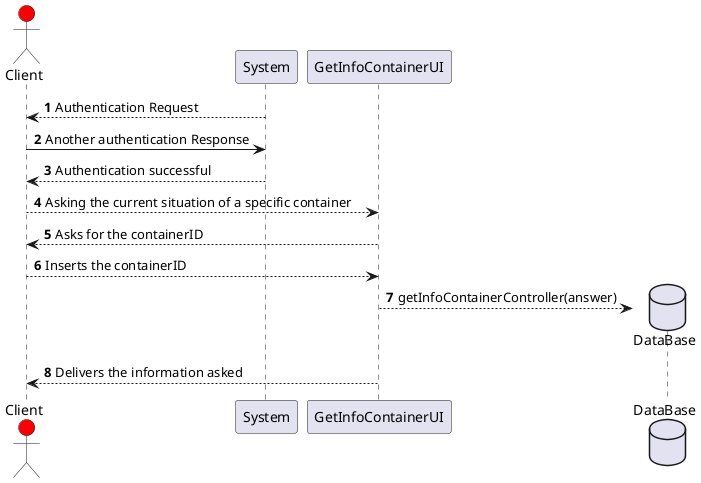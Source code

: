 @startuml

autonumber

actor Client #red

System --> Client: Authentication Request
Client -> System : Another authentication Response
System --> Client : Authentication successful
Client --> GetInfoContainerUI : Asking the current situation of a specific container
GetInfoContainerUI --> Client : Asks for the containerID
Client --> GetInfoContainerUI : Inserts the containerID
database       "DataBase"              as db
GetInfoContainerUI --> db** : getInfoContainerController(answer)
GetInfoContainerUI --> Client : Delivers the information asked

@enduml